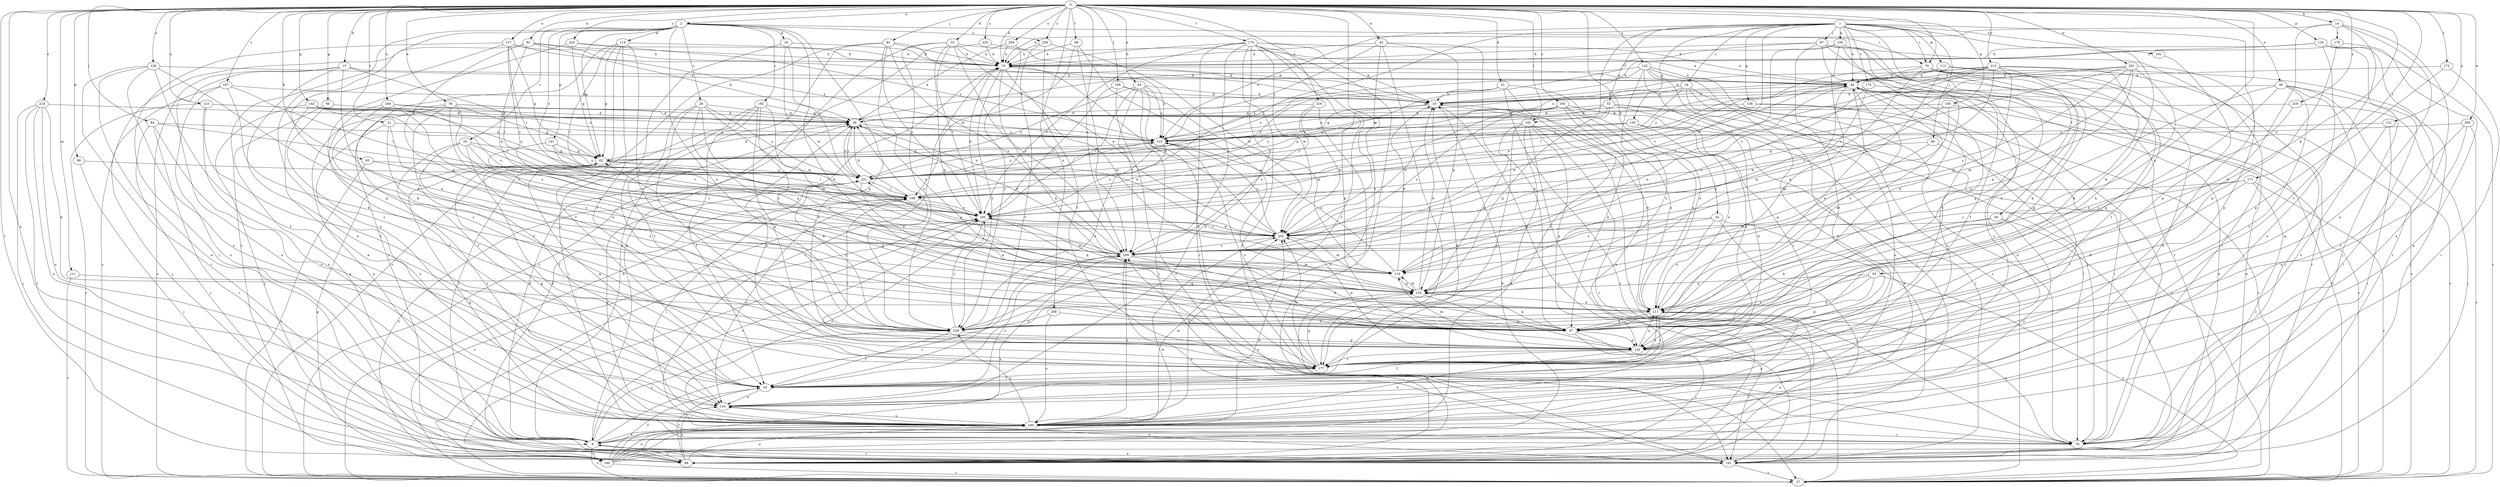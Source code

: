 strict digraph  {
0;
1;
2;
9;
14;
15;
16;
18;
21;
24;
25;
26;
27;
31;
32;
33;
36;
39;
40;
42;
43;
44;
49;
50;
52;
53;
60;
62;
65;
70;
76;
78;
81;
84;
85;
87;
88;
90;
92;
93;
97;
100;
102;
106;
111;
113;
114;
115;
117;
121;
123;
124;
126;
132;
133;
134;
135;
138;
141;
142;
143;
145;
150;
152;
160;
161;
165;
169;
170;
171;
172;
173;
176;
177;
184;
185;
187;
191;
192;
193;
200;
201;
202;
204;
208;
210;
211;
213;
216;
218;
221;
224;
225;
228;
229;
0 -> 2  [label=a];
0 -> 9  [label=a];
0 -> 14  [label=b];
0 -> 15  [label=b];
0 -> 21  [label=c];
0 -> 31  [label=d];
0 -> 32  [label=d];
0 -> 33  [label=d];
0 -> 39  [label=e];
0 -> 40  [label=e];
0 -> 42  [label=e];
0 -> 43  [label=e];
0 -> 49  [label=f];
0 -> 60  [label=g];
0 -> 65  [label=h];
0 -> 70  [label=h];
0 -> 76  [label=i];
0 -> 81  [label=j];
0 -> 84  [label=j];
0 -> 90  [label=k];
0 -> 92  [label=k];
0 -> 93  [label=k];
0 -> 100  [label=l];
0 -> 102  [label=l];
0 -> 111  [label=m];
0 -> 117  [label=n];
0 -> 121  [label=n];
0 -> 123  [label=n];
0 -> 126  [label=o];
0 -> 132  [label=o];
0 -> 134  [label=p];
0 -> 143  [label=q];
0 -> 145  [label=q];
0 -> 160  [label=r];
0 -> 165  [label=s];
0 -> 169  [label=s];
0 -> 170  [label=t];
0 -> 171  [label=t];
0 -> 172  [label=t];
0 -> 184  [label=u];
0 -> 187  [label=v];
0 -> 200  [label=w];
0 -> 201  [label=w];
0 -> 202  [label=w];
0 -> 204  [label=x];
0 -> 208  [label=x];
0 -> 210  [label=x];
0 -> 211  [label=x];
0 -> 213  [label=y];
0 -> 216  [label=y];
0 -> 218  [label=y];
0 -> 224  [label=z];
0 -> 225  [label=z];
0 -> 228  [label=z];
1 -> 24  [label=c];
1 -> 44  [label=e];
1 -> 50  [label=f];
1 -> 52  [label=f];
1 -> 53  [label=f];
1 -> 76  [label=i];
1 -> 85  [label=j];
1 -> 87  [label=j];
1 -> 97  [label=k];
1 -> 102  [label=l];
1 -> 106  [label=l];
1 -> 113  [label=m];
1 -> 133  [label=o];
1 -> 135  [label=p];
1 -> 138  [label=p];
1 -> 150  [label=q];
1 -> 173  [label=t];
1 -> 191  [label=v];
1 -> 202  [label=w];
2 -> 16  [label=b];
2 -> 25  [label=c];
2 -> 26  [label=c];
2 -> 62  [label=g];
2 -> 76  [label=i];
2 -> 97  [label=k];
2 -> 114  [label=m];
2 -> 141  [label=p];
2 -> 142  [label=p];
2 -> 160  [label=r];
2 -> 185  [label=u];
2 -> 192  [label=v];
2 -> 221  [label=y];
2 -> 228  [label=z];
2 -> 229  [label=z];
9 -> 27  [label=c];
9 -> 36  [label=d];
9 -> 88  [label=j];
9 -> 160  [label=r];
9 -> 161  [label=r];
9 -> 169  [label=s];
9 -> 193  [label=v];
9 -> 202  [label=w];
9 -> 229  [label=z];
14 -> 9  [label=a];
14 -> 70  [label=h];
14 -> 97  [label=k];
14 -> 124  [label=n];
14 -> 176  [label=t];
14 -> 177  [label=t];
15 -> 9  [label=a];
15 -> 27  [label=c];
15 -> 44  [label=e];
15 -> 106  [label=l];
15 -> 124  [label=n];
15 -> 211  [label=x];
16 -> 70  [label=h];
16 -> 177  [label=t];
16 -> 202  [label=w];
16 -> 221  [label=y];
18 -> 36  [label=d];
18 -> 161  [label=r];
18 -> 211  [label=x];
18 -> 221  [label=y];
21 -> 133  [label=o];
21 -> 185  [label=u];
21 -> 211  [label=x];
21 -> 229  [label=z];
24 -> 18  [label=b];
24 -> 53  [label=f];
24 -> 62  [label=g];
24 -> 78  [label=i];
24 -> 185  [label=u];
24 -> 221  [label=y];
25 -> 53  [label=f];
25 -> 62  [label=g];
25 -> 169  [label=s];
25 -> 185  [label=u];
25 -> 193  [label=v];
25 -> 229  [label=z];
26 -> 36  [label=d];
26 -> 142  [label=p];
26 -> 152  [label=q];
26 -> 177  [label=t];
26 -> 202  [label=w];
26 -> 211  [label=x];
26 -> 221  [label=y];
27 -> 70  [label=h];
27 -> 193  [label=v];
31 -> 18  [label=b];
31 -> 27  [label=c];
31 -> 133  [label=o];
31 -> 177  [label=t];
31 -> 211  [label=x];
31 -> 221  [label=y];
32 -> 88  [label=j];
32 -> 161  [label=r];
32 -> 169  [label=s];
32 -> 202  [label=w];
32 -> 211  [label=x];
33 -> 27  [label=c];
33 -> 44  [label=e];
33 -> 70  [label=h];
33 -> 152  [label=q];
33 -> 169  [label=s];
33 -> 193  [label=v];
33 -> 202  [label=w];
33 -> 229  [label=z];
36 -> 133  [label=o];
36 -> 202  [label=w];
36 -> 221  [label=y];
39 -> 9  [label=a];
39 -> 36  [label=d];
39 -> 53  [label=f];
39 -> 62  [label=g];
39 -> 133  [label=o];
39 -> 152  [label=q];
39 -> 169  [label=s];
39 -> 177  [label=t];
40 -> 18  [label=b];
40 -> 27  [label=c];
40 -> 78  [label=i];
40 -> 177  [label=t];
40 -> 185  [label=u];
40 -> 211  [label=x];
40 -> 229  [label=z];
42 -> 70  [label=h];
42 -> 97  [label=k];
42 -> 133  [label=o];
42 -> 152  [label=q];
42 -> 177  [label=t];
42 -> 229  [label=z];
43 -> 18  [label=b];
43 -> 88  [label=j];
43 -> 133  [label=o];
43 -> 169  [label=s];
43 -> 177  [label=t];
43 -> 193  [label=v];
43 -> 221  [label=y];
44 -> 18  [label=b];
44 -> 27  [label=c];
44 -> 78  [label=i];
44 -> 106  [label=l];
44 -> 124  [label=n];
44 -> 152  [label=q];
44 -> 185  [label=u];
44 -> 211  [label=x];
49 -> 70  [label=h];
49 -> 106  [label=l];
49 -> 152  [label=q];
49 -> 169  [label=s];
50 -> 88  [label=j];
50 -> 97  [label=k];
50 -> 185  [label=u];
50 -> 202  [label=w];
52 -> 27  [label=c];
52 -> 36  [label=d];
52 -> 78  [label=i];
52 -> 106  [label=l];
52 -> 133  [label=o];
52 -> 152  [label=q];
52 -> 161  [label=r];
53 -> 18  [label=b];
53 -> 62  [label=g];
53 -> 124  [label=n];
60 -> 9  [label=a];
60 -> 36  [label=d];
60 -> 229  [label=z];
62 -> 36  [label=d];
62 -> 106  [label=l];
62 -> 124  [label=n];
62 -> 221  [label=y];
65 -> 27  [label=c];
65 -> 169  [label=s];
65 -> 221  [label=y];
70 -> 44  [label=e];
70 -> 78  [label=i];
70 -> 97  [label=k];
70 -> 115  [label=m];
70 -> 133  [label=o];
70 -> 229  [label=z];
76 -> 27  [label=c];
76 -> 44  [label=e];
76 -> 97  [label=k];
76 -> 142  [label=p];
76 -> 169  [label=s];
76 -> 177  [label=t];
76 -> 185  [label=u];
76 -> 221  [label=y];
78 -> 62  [label=g];
78 -> 169  [label=s];
78 -> 211  [label=x];
81 -> 9  [label=a];
81 -> 18  [label=b];
81 -> 27  [label=c];
81 -> 70  [label=h];
81 -> 169  [label=s];
81 -> 193  [label=v];
81 -> 211  [label=x];
84 -> 88  [label=j];
84 -> 124  [label=n];
84 -> 133  [label=o];
84 -> 161  [label=r];
84 -> 193  [label=v];
85 -> 53  [label=f];
85 -> 62  [label=g];
85 -> 152  [label=q];
87 -> 53  [label=f];
87 -> 62  [label=g];
87 -> 70  [label=h];
87 -> 78  [label=i];
87 -> 161  [label=r];
87 -> 177  [label=t];
87 -> 185  [label=u];
88 -> 53  [label=f];
88 -> 106  [label=l];
88 -> 124  [label=n];
88 -> 185  [label=u];
88 -> 211  [label=x];
90 -> 88  [label=j];
90 -> 221  [label=y];
92 -> 27  [label=c];
92 -> 36  [label=d];
92 -> 70  [label=h];
92 -> 133  [label=o];
92 -> 152  [label=q];
92 -> 202  [label=w];
93 -> 27  [label=c];
93 -> 97  [label=k];
93 -> 142  [label=p];
93 -> 152  [label=q];
93 -> 229  [label=z];
97 -> 44  [label=e];
97 -> 62  [label=g];
97 -> 88  [label=j];
97 -> 142  [label=p];
97 -> 152  [label=q];
97 -> 161  [label=r];
100 -> 18  [label=b];
100 -> 115  [label=m];
100 -> 161  [label=r];
100 -> 193  [label=v];
102 -> 9  [label=a];
102 -> 78  [label=i];
102 -> 88  [label=j];
102 -> 133  [label=o];
102 -> 142  [label=p];
102 -> 152  [label=q];
102 -> 161  [label=r];
102 -> 177  [label=t];
106 -> 36  [label=d];
106 -> 124  [label=n];
106 -> 193  [label=v];
111 -> 27  [label=c];
111 -> 152  [label=q];
113 -> 44  [label=e];
113 -> 142  [label=p];
113 -> 152  [label=q];
113 -> 161  [label=r];
113 -> 193  [label=v];
114 -> 53  [label=f];
114 -> 62  [label=g];
114 -> 70  [label=h];
114 -> 161  [label=r];
114 -> 177  [label=t];
114 -> 193  [label=v];
114 -> 229  [label=z];
115 -> 18  [label=b];
115 -> 44  [label=e];
115 -> 133  [label=o];
115 -> 152  [label=q];
117 -> 18  [label=b];
117 -> 62  [label=g];
117 -> 70  [label=h];
117 -> 88  [label=j];
117 -> 97  [label=k];
117 -> 106  [label=l];
117 -> 193  [label=v];
121 -> 78  [label=i];
121 -> 133  [label=o];
121 -> 142  [label=p];
123 -> 27  [label=c];
123 -> 36  [label=d];
123 -> 177  [label=t];
123 -> 185  [label=u];
123 -> 221  [label=y];
124 -> 62  [label=g];
124 -> 169  [label=s];
124 -> 185  [label=u];
126 -> 9  [label=a];
126 -> 44  [label=e];
126 -> 53  [label=f];
126 -> 97  [label=k];
126 -> 161  [label=r];
126 -> 185  [label=u];
132 -> 27  [label=c];
132 -> 36  [label=d];
132 -> 44  [label=e];
132 -> 78  [label=i];
132 -> 88  [label=j];
132 -> 124  [label=n];
132 -> 221  [label=y];
132 -> 229  [label=z];
133 -> 62  [label=g];
133 -> 193  [label=v];
133 -> 221  [label=y];
133 -> 229  [label=z];
134 -> 18  [label=b];
134 -> 27  [label=c];
134 -> 70  [label=h];
134 -> 88  [label=j];
134 -> 161  [label=r];
134 -> 185  [label=u];
135 -> 9  [label=a];
135 -> 62  [label=g];
135 -> 133  [label=o];
135 -> 177  [label=t];
135 -> 211  [label=x];
135 -> 221  [label=y];
138 -> 27  [label=c];
138 -> 36  [label=d];
138 -> 78  [label=i];
138 -> 202  [label=w];
141 -> 62  [label=g];
141 -> 97  [label=k];
141 -> 169  [label=s];
141 -> 221  [label=y];
142 -> 53  [label=f];
142 -> 115  [label=m];
142 -> 177  [label=t];
142 -> 185  [label=u];
142 -> 202  [label=w];
142 -> 211  [label=x];
143 -> 36  [label=d];
143 -> 88  [label=j];
143 -> 106  [label=l];
143 -> 124  [label=n];
143 -> 133  [label=o];
143 -> 193  [label=v];
145 -> 27  [label=c];
145 -> 36  [label=d];
145 -> 115  [label=m];
145 -> 202  [label=w];
150 -> 70  [label=h];
150 -> 97  [label=k];
150 -> 142  [label=p];
150 -> 169  [label=s];
150 -> 177  [label=t];
150 -> 229  [label=z];
152 -> 18  [label=b];
152 -> 115  [label=m];
152 -> 142  [label=p];
152 -> 211  [label=x];
160 -> 18  [label=b];
160 -> 27  [label=c];
160 -> 44  [label=e];
160 -> 53  [label=f];
160 -> 62  [label=g];
160 -> 152  [label=q];
160 -> 169  [label=s];
160 -> 185  [label=u];
160 -> 193  [label=v];
160 -> 202  [label=w];
160 -> 221  [label=y];
161 -> 9  [label=a];
161 -> 27  [label=c];
161 -> 44  [label=e];
161 -> 124  [label=n];
161 -> 169  [label=s];
165 -> 36  [label=d];
165 -> 97  [label=k];
165 -> 133  [label=o];
165 -> 142  [label=p];
165 -> 169  [label=s];
165 -> 185  [label=u];
165 -> 202  [label=w];
165 -> 211  [label=x];
169 -> 36  [label=d];
169 -> 97  [label=k];
169 -> 115  [label=m];
169 -> 221  [label=y];
170 -> 18  [label=b];
170 -> 27  [label=c];
170 -> 44  [label=e];
170 -> 53  [label=f];
170 -> 70  [label=h];
170 -> 78  [label=i];
170 -> 124  [label=n];
170 -> 142  [label=p];
170 -> 161  [label=r];
170 -> 169  [label=s];
170 -> 193  [label=v];
170 -> 202  [label=w];
171 -> 27  [label=c];
171 -> 78  [label=i];
171 -> 97  [label=k];
171 -> 106  [label=l];
171 -> 169  [label=s];
172 -> 44  [label=e];
172 -> 78  [label=i];
172 -> 142  [label=p];
173 -> 18  [label=b];
173 -> 78  [label=i];
173 -> 115  [label=m];
173 -> 169  [label=s];
176 -> 9  [label=a];
176 -> 70  [label=h];
176 -> 142  [label=p];
177 -> 36  [label=d];
177 -> 53  [label=f];
177 -> 106  [label=l];
177 -> 133  [label=o];
177 -> 152  [label=q];
177 -> 202  [label=w];
177 -> 211  [label=x];
184 -> 36  [label=d];
184 -> 53  [label=f];
184 -> 133  [label=o];
184 -> 169  [label=s];
184 -> 229  [label=z];
185 -> 9  [label=a];
185 -> 78  [label=i];
185 -> 106  [label=l];
185 -> 169  [label=s];
185 -> 202  [label=w];
185 -> 221  [label=y];
185 -> 229  [label=z];
187 -> 18  [label=b];
187 -> 88  [label=j];
187 -> 97  [label=k];
187 -> 106  [label=l];
187 -> 185  [label=u];
191 -> 142  [label=p];
192 -> 36  [label=d];
192 -> 53  [label=f];
192 -> 78  [label=i];
192 -> 97  [label=k];
192 -> 115  [label=m];
192 -> 142  [label=p];
192 -> 161  [label=r];
193 -> 27  [label=c];
193 -> 44  [label=e];
193 -> 70  [label=h];
193 -> 115  [label=m];
193 -> 152  [label=q];
193 -> 185  [label=u];
193 -> 202  [label=w];
200 -> 27  [label=c];
200 -> 124  [label=n];
200 -> 133  [label=o];
200 -> 177  [label=t];
201 -> 44  [label=e];
201 -> 97  [label=k];
201 -> 106  [label=l];
201 -> 115  [label=m];
201 -> 142  [label=p];
201 -> 152  [label=q];
201 -> 169  [label=s];
201 -> 193  [label=v];
202 -> 70  [label=h];
202 -> 115  [label=m];
202 -> 133  [label=o];
202 -> 169  [label=s];
202 -> 193  [label=v];
204 -> 36  [label=d];
204 -> 70  [label=h];
204 -> 229  [label=z];
208 -> 97  [label=k];
208 -> 185  [label=u];
208 -> 229  [label=z];
210 -> 9  [label=a];
210 -> 36  [label=d];
210 -> 88  [label=j];
210 -> 97  [label=k];
210 -> 161  [label=r];
210 -> 185  [label=u];
211 -> 18  [label=b];
211 -> 44  [label=e];
211 -> 97  [label=k];
211 -> 177  [label=t];
211 -> 185  [label=u];
211 -> 229  [label=z];
213 -> 18  [label=b];
213 -> 44  [label=e];
213 -> 88  [label=j];
213 -> 97  [label=k];
213 -> 106  [label=l];
213 -> 115  [label=m];
213 -> 133  [label=o];
213 -> 193  [label=v];
213 -> 202  [label=w];
213 -> 211  [label=x];
216 -> 36  [label=d];
216 -> 169  [label=s];
216 -> 185  [label=u];
216 -> 202  [label=w];
218 -> 36  [label=d];
218 -> 88  [label=j];
218 -> 211  [label=x];
221 -> 36  [label=d];
221 -> 97  [label=k];
221 -> 106  [label=l];
221 -> 133  [label=o];
224 -> 62  [label=g];
224 -> 70  [label=h];
224 -> 133  [label=o];
224 -> 142  [label=p];
225 -> 9  [label=a];
225 -> 18  [label=b];
225 -> 70  [label=h];
228 -> 53  [label=f];
228 -> 70  [label=h];
228 -> 177  [label=t];
228 -> 202  [label=w];
229 -> 36  [label=d];
229 -> 53  [label=f];
229 -> 142  [label=p];
229 -> 193  [label=v];
229 -> 221  [label=y];
}
